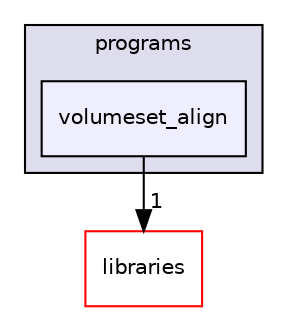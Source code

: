 digraph "xmipp/applications/programs/volumeset_align" {
  compound=true
  node [ fontsize="10", fontname="Helvetica"];
  edge [ labelfontsize="10", labelfontname="Helvetica"];
  subgraph clusterdir_592b16dc4070b933e5655da2b0d20bbb {
    graph [ bgcolor="#ddddee", pencolor="black", label="programs" fontname="Helvetica", fontsize="10", URL="dir_592b16dc4070b933e5655da2b0d20bbb.html"]
  dir_e3e07fb49b4c168fabd7b225b8e5f71f [shape=box, label="volumeset_align", style="filled", fillcolor="#eeeeff", pencolor="black", URL="dir_e3e07fb49b4c168fabd7b225b8e5f71f.html"];
  }
  dir_29dba3f3840f20df3b04d1972e99046b [shape=box label="libraries" fillcolor="white" style="filled" color="red" URL="dir_29dba3f3840f20df3b04d1972e99046b.html"];
  dir_e3e07fb49b4c168fabd7b225b8e5f71f->dir_29dba3f3840f20df3b04d1972e99046b [headlabel="1", labeldistance=1.5 headhref="dir_000251_000086.html"];
}
